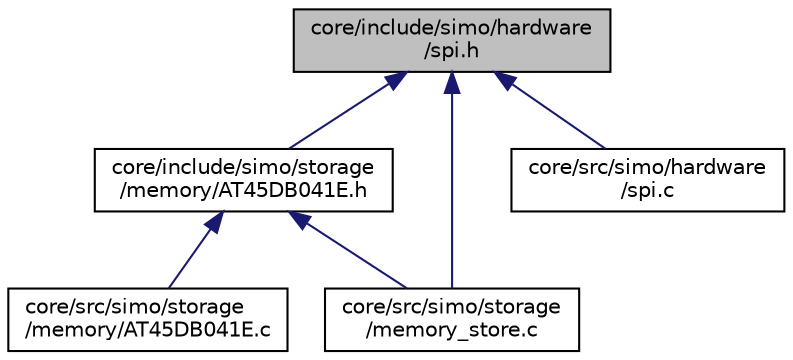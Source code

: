digraph "core/include/simo/hardware/spi.h"
{
 // LATEX_PDF_SIZE
  edge [fontname="Helvetica",fontsize="10",labelfontname="Helvetica",labelfontsize="10"];
  node [fontname="Helvetica",fontsize="10",shape=record];
  Node1 [label="core/include/simo/hardware\l/spi.h",height=0.2,width=0.4,color="black", fillcolor="grey75", style="filled", fontcolor="black",tooltip="Header de capa para manejo del hardware SPI (NIVEL 0)"];
  Node1 -> Node2 [dir="back",color="midnightblue",fontsize="10",style="solid",fontname="Helvetica"];
  Node2 [label="core/include/simo/storage\l/memory/AT45DB041E.h",height=0.2,width=0.4,color="black", fillcolor="white", style="filled",URL="$_a_t45_d_b041_e_8h.html",tooltip="Driver para manejar la memoria flash AT45DB041E. No usar de manera directa en aplicacion."];
  Node2 -> Node3 [dir="back",color="midnightblue",fontsize="10",style="solid",fontname="Helvetica"];
  Node3 [label="core/src/simo/storage\l/memory/AT45DB041E.c",height=0.2,width=0.4,color="black", fillcolor="white", style="filled",URL="$_a_t45_d_b041_e_8c.html",tooltip="Driver para el manejo basico de memoria AT45DB041E. No utilizar de manera directa...."];
  Node2 -> Node4 [dir="back",color="midnightblue",fontsize="10",style="solid",fontname="Helvetica"];
  Node4 [label="core/src/simo/storage\l/memory_store.c",height=0.2,width=0.4,color="black", fillcolor="white", style="filled",URL="$memory__store_8c.html",tooltip="Implementacion de driver para el manejor del almacenamiento externo (NIVEL 1).Depende de SIMO SPI."];
  Node1 -> Node5 [dir="back",color="midnightblue",fontsize="10",style="solid",fontname="Helvetica"];
  Node5 [label="core/src/simo/hardware\l/spi.c",height=0.2,width=0.4,color="black", fillcolor="white", style="filled",URL="$spi_8c.html",tooltip="Implementacion de capa para manejor del hardware SPI (NIVEL 0)"];
  Node1 -> Node4 [dir="back",color="midnightblue",fontsize="10",style="solid",fontname="Helvetica"];
}
